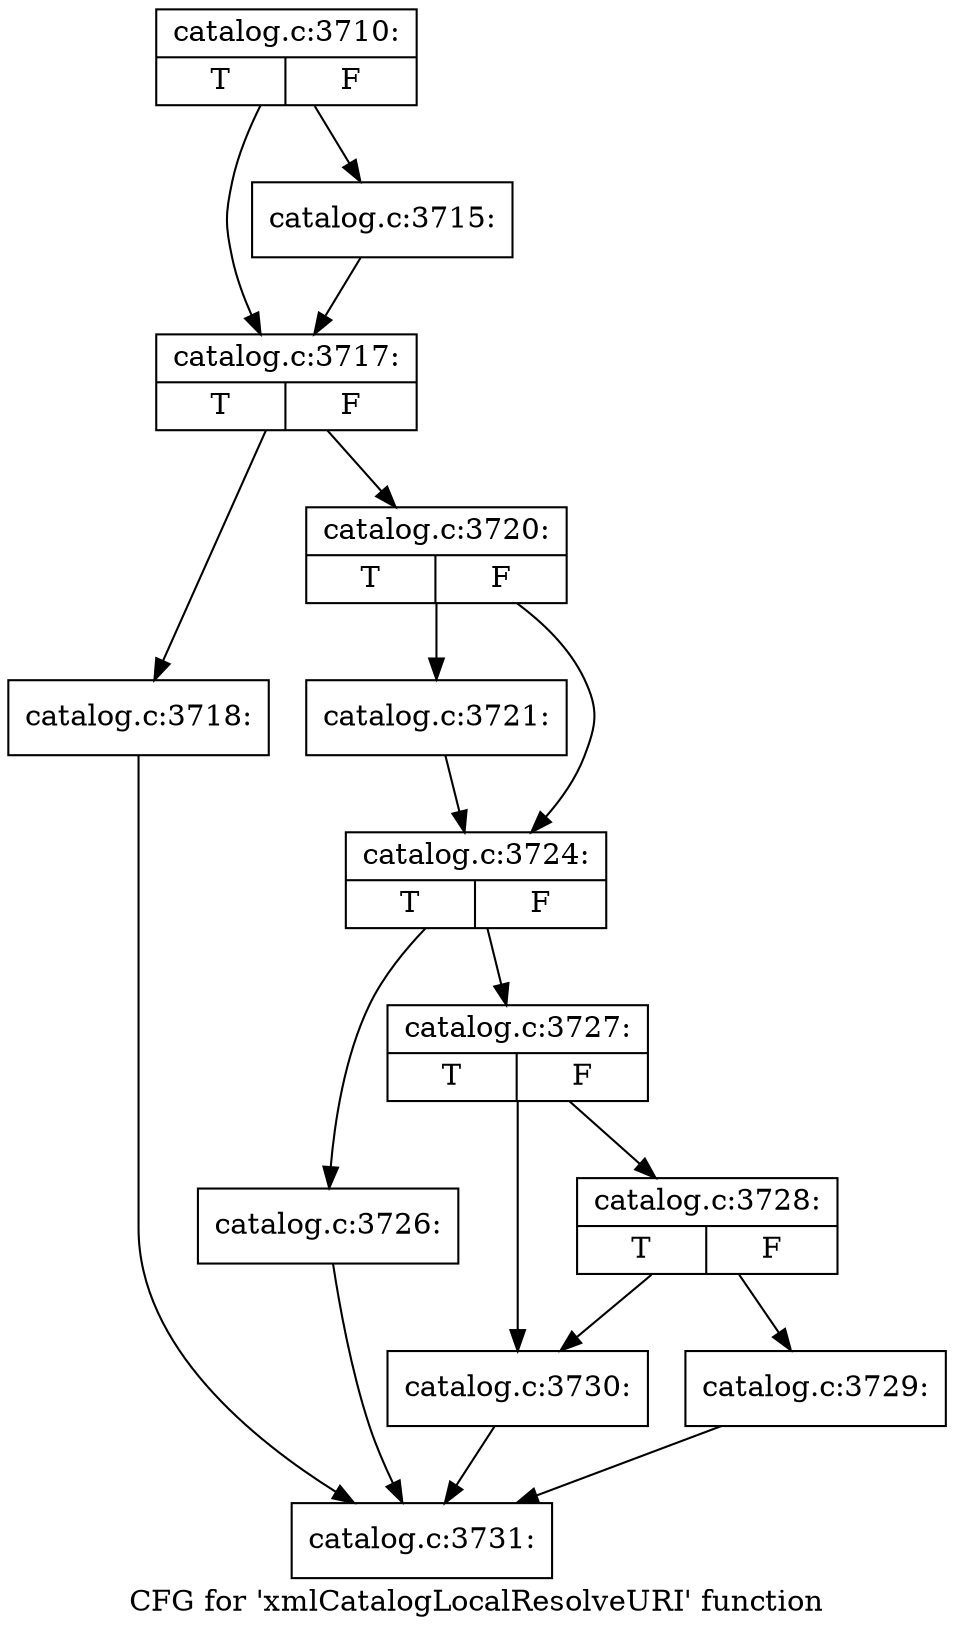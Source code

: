 digraph "CFG for 'xmlCatalogLocalResolveURI' function" {
	label="CFG for 'xmlCatalogLocalResolveURI' function";

	Node0x5650cc907680 [shape=record,label="{catalog.c:3710:|{<s0>T|<s1>F}}"];
	Node0x5650cc907680 -> Node0x5650cc9087c0;
	Node0x5650cc907680 -> Node0x5650cc908770;
	Node0x5650cc908770 [shape=record,label="{catalog.c:3715:}"];
	Node0x5650cc908770 -> Node0x5650cc9087c0;
	Node0x5650cc9087c0 [shape=record,label="{catalog.c:3717:|{<s0>T|<s1>F}}"];
	Node0x5650cc9087c0 -> Node0x5650cc908b10;
	Node0x5650cc9087c0 -> Node0x5650cc908b60;
	Node0x5650cc908b10 [shape=record,label="{catalog.c:3718:}"];
	Node0x5650cc908b10 -> Node0x5650cc907a00;
	Node0x5650cc908b60 [shape=record,label="{catalog.c:3720:|{<s0>T|<s1>F}}"];
	Node0x5650cc908b60 -> Node0x5650cc908fc0;
	Node0x5650cc908b60 -> Node0x5650cc909010;
	Node0x5650cc908fc0 [shape=record,label="{catalog.c:3721:}"];
	Node0x5650cc908fc0 -> Node0x5650cc909010;
	Node0x5650cc909010 [shape=record,label="{catalog.c:3724:|{<s0>T|<s1>F}}"];
	Node0x5650cc909010 -> Node0x5650cc909810;
	Node0x5650cc909010 -> Node0x5650cc909860;
	Node0x5650cc909810 [shape=record,label="{catalog.c:3726:}"];
	Node0x5650cc909810 -> Node0x5650cc907a00;
	Node0x5650cc909860 [shape=record,label="{catalog.c:3727:|{<s0>T|<s1>F}}"];
	Node0x5650cc909860 -> Node0x5650cc909f90;
	Node0x5650cc909860 -> Node0x5650cc909f40;
	Node0x5650cc909f90 [shape=record,label="{catalog.c:3728:|{<s0>T|<s1>F}}"];
	Node0x5650cc909f90 -> Node0x5650cc909ef0;
	Node0x5650cc909f90 -> Node0x5650cc909f40;
	Node0x5650cc909ef0 [shape=record,label="{catalog.c:3729:}"];
	Node0x5650cc909ef0 -> Node0x5650cc907a00;
	Node0x5650cc909f40 [shape=record,label="{catalog.c:3730:}"];
	Node0x5650cc909f40 -> Node0x5650cc907a00;
	Node0x5650cc907a00 [shape=record,label="{catalog.c:3731:}"];
}
